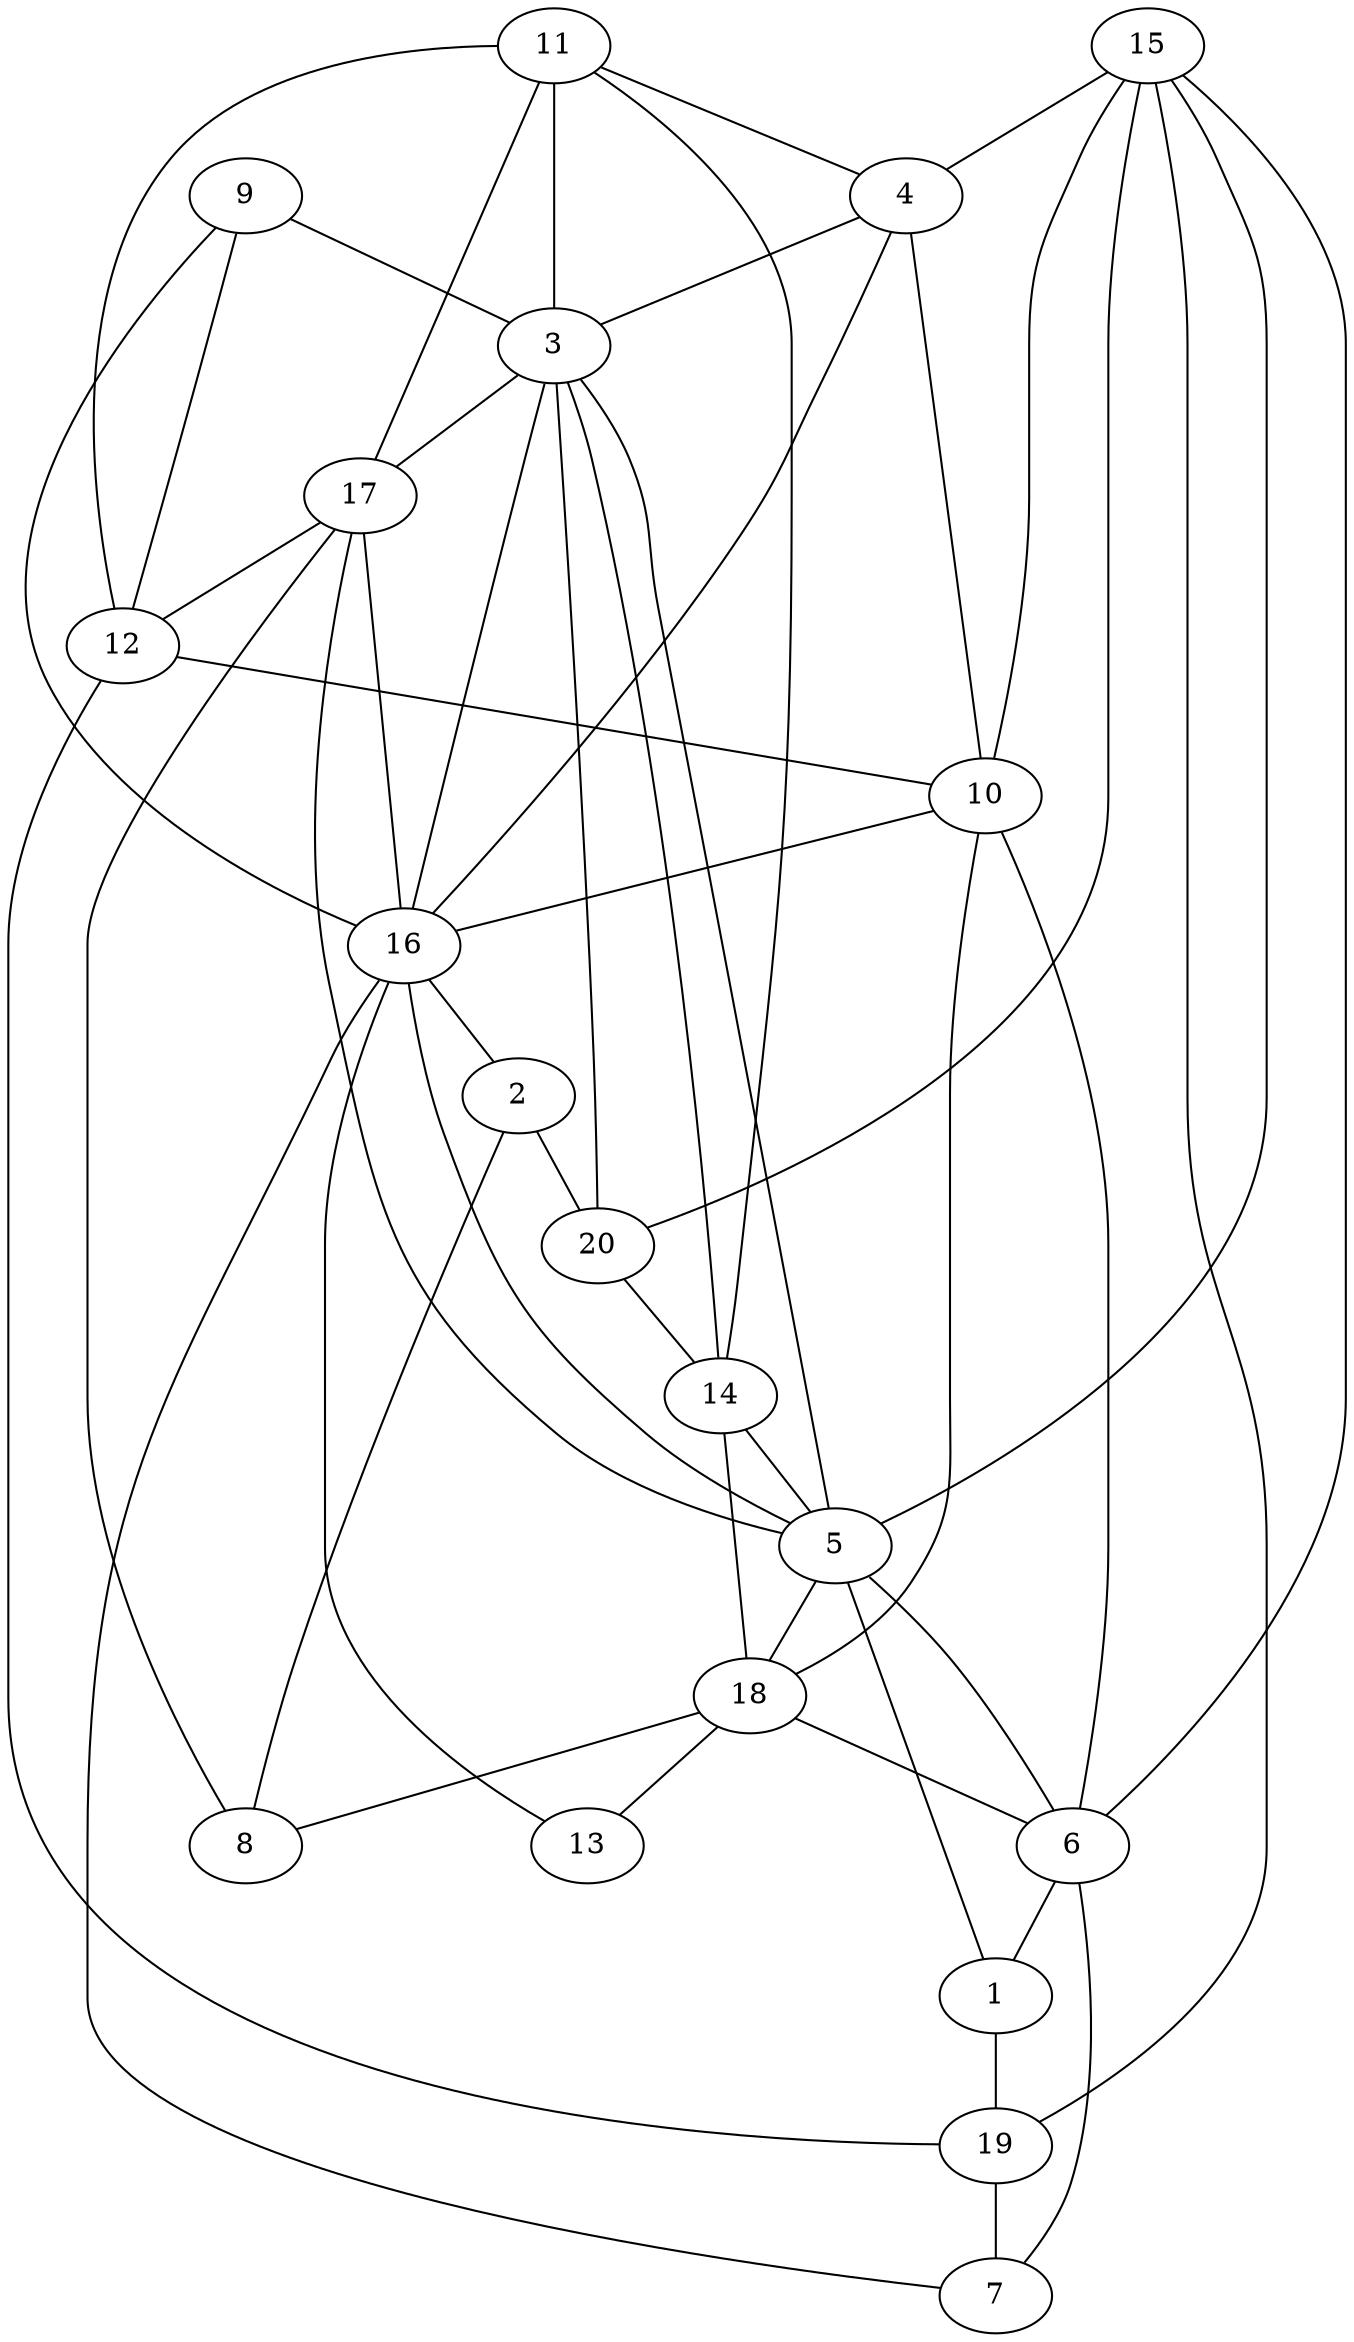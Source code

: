 graph grafoErdosRenyi{
11--4
12--10
18--6
6--1
3--14
15--20
5--6
5--3
18--14
9--12
5--16
17--16
3--16
16--13
2--8
16--4
12--11
9--16
10--4
17--12
9--3
5--17
11--14
19--12
2--20
15--5
18--13
17--8
5--18
18--8
15--6
11--17
10--16
16--2
15--10
15--19
18--10
7--6
19--7
20--3
3--11
1--5
14--5
1--19
4--3
3--17
7--16
15--4
10--6
20--14
}
